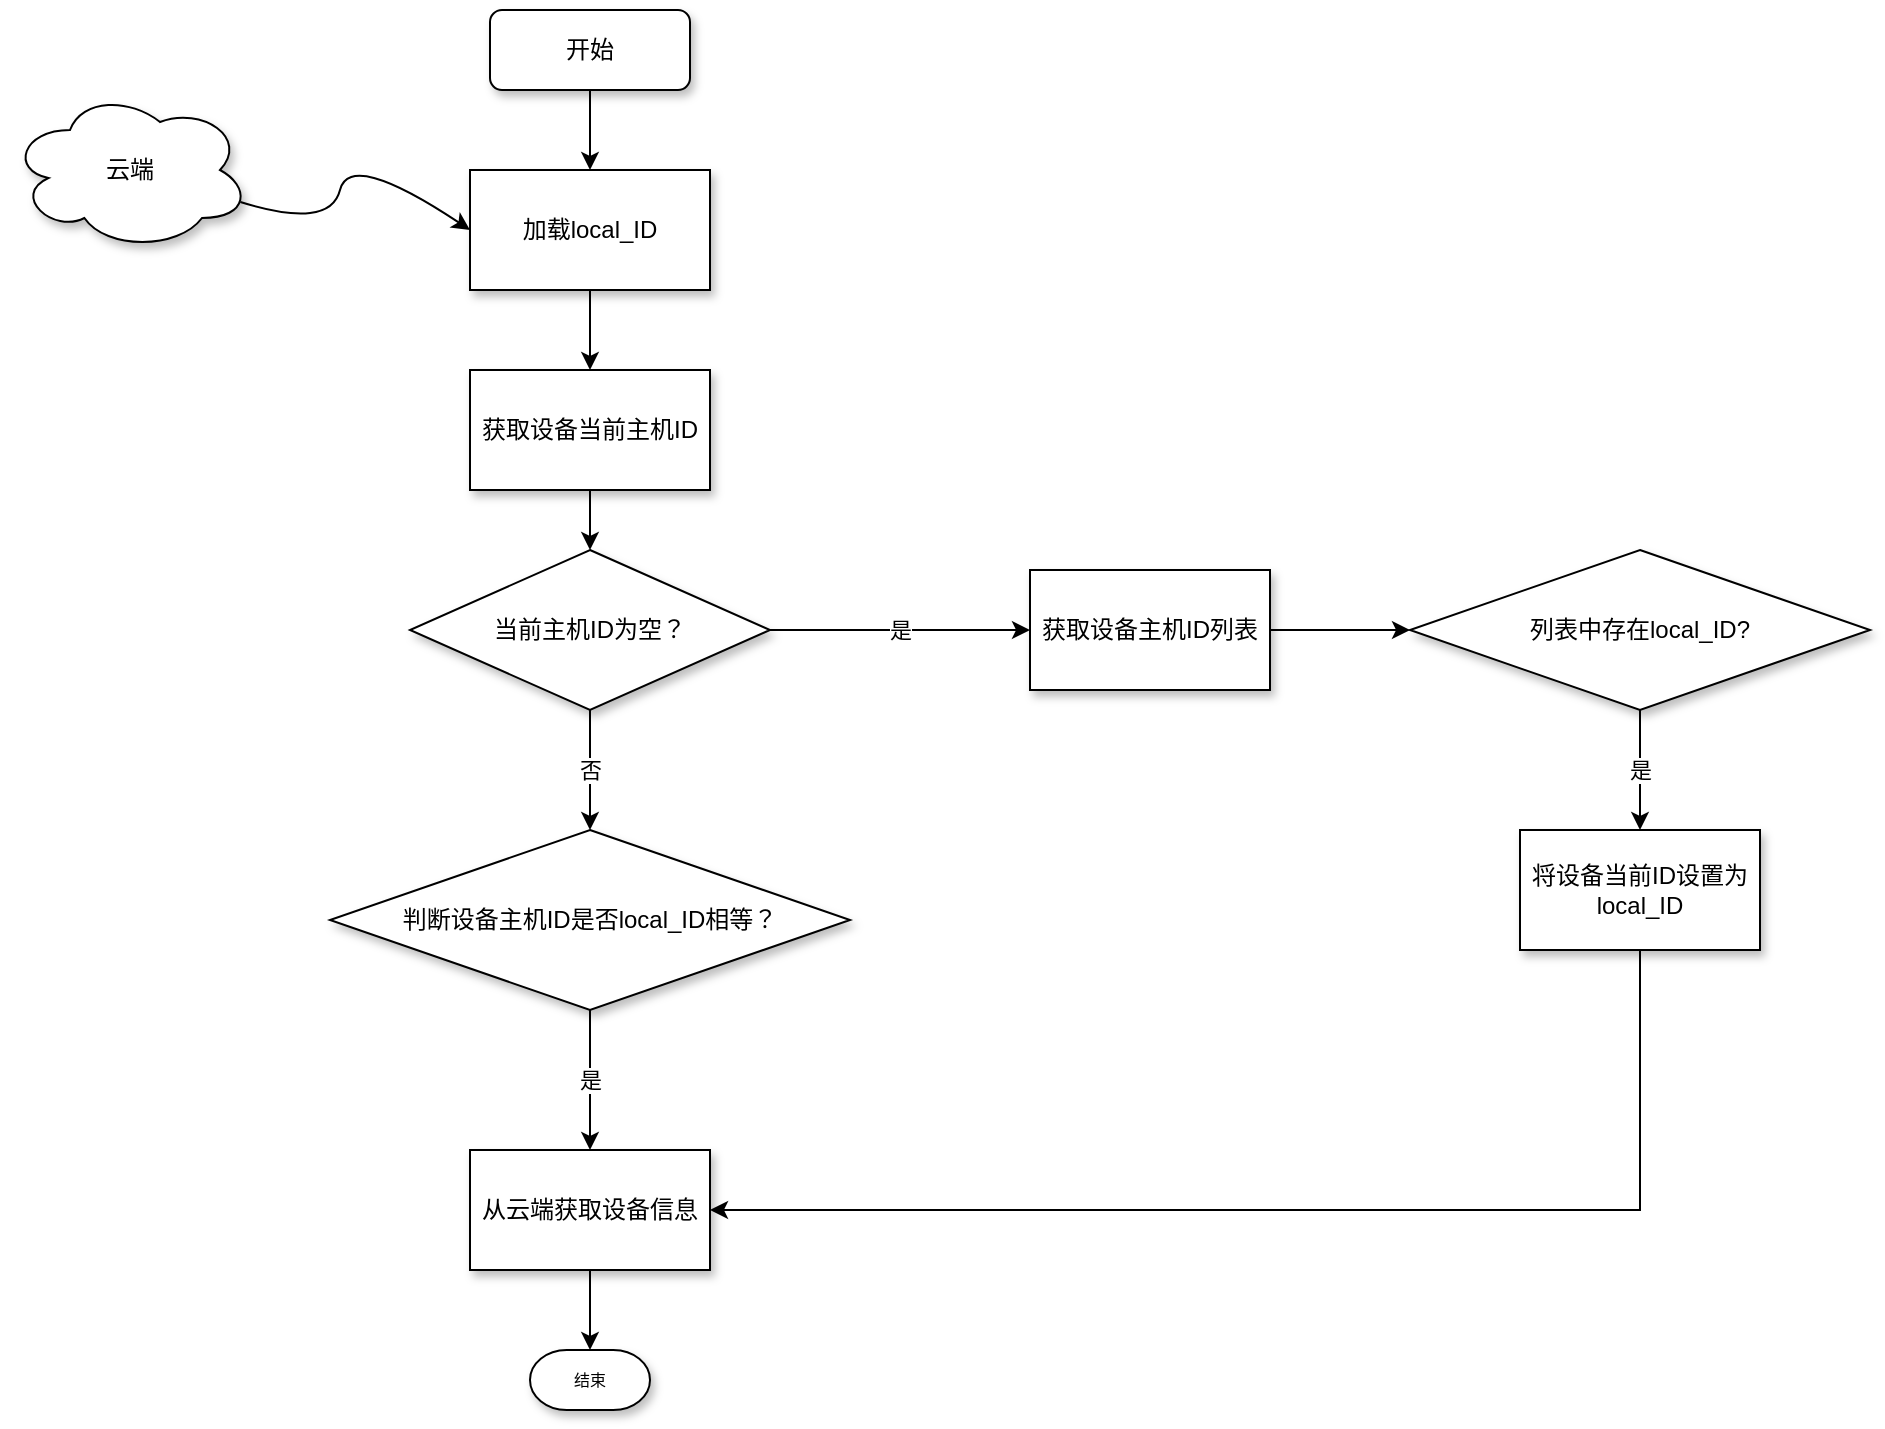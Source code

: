 <mxfile version="18.0.2" type="github">
  <diagram name="Page-1" id="edf60f1a-56cd-e834-aa8a-f176f3a09ee4">
    <mxGraphModel dx="1178" dy="728" grid="1" gridSize="10" guides="1" tooltips="1" connect="1" arrows="1" fold="1" page="1" pageScale="1" pageWidth="1654" pageHeight="1169" background="none" math="0" shadow="0">
      <root>
        <mxCell id="0" />
        <mxCell id="1" parent="0" />
        <mxCell id="ziyR_sfu46CL0jNHwzJ2-4" value="&lt;span style=&quot;&quot;&gt;获取设备当前主机ID&lt;/span&gt;" style="rounded=0;whiteSpace=wrap;html=1;shadow=1;" vertex="1" parent="1">
          <mxGeometry x="310" y="280" width="120" height="60" as="geometry" />
        </mxCell>
        <mxCell id="ziyR_sfu46CL0jNHwzJ2-5" value="开始" style="rounded=1;whiteSpace=wrap;html=1;shadow=1;" vertex="1" parent="1">
          <mxGeometry x="320" y="100" width="100" height="40" as="geometry" />
        </mxCell>
        <mxCell id="ziyR_sfu46CL0jNHwzJ2-8" value="当前主机ID为空？" style="rhombus;whiteSpace=wrap;html=1;shadow=1;" vertex="1" parent="1">
          <mxGeometry x="280" y="370" width="180" height="80" as="geometry" />
        </mxCell>
        <mxCell id="ziyR_sfu46CL0jNHwzJ2-9" value="" style="endArrow=classic;html=1;rounded=0;exitX=0.5;exitY=1;exitDx=0;exitDy=0;" edge="1" parent="1" source="ziyR_sfu46CL0jNHwzJ2-4" target="ziyR_sfu46CL0jNHwzJ2-8">
          <mxGeometry width="50" height="50" relative="1" as="geometry">
            <mxPoint x="490" y="460" as="sourcePoint" />
            <mxPoint x="540" y="410" as="targetPoint" />
          </mxGeometry>
        </mxCell>
        <mxCell id="ziyR_sfu46CL0jNHwzJ2-10" value="获取设备主机ID列表" style="rounded=0;whiteSpace=wrap;html=1;shadow=1;" vertex="1" parent="1">
          <mxGeometry x="590" y="380" width="120" height="60" as="geometry" />
        </mxCell>
        <mxCell id="ziyR_sfu46CL0jNHwzJ2-19" value="" style="endArrow=classic;html=1;rounded=0;entryX=0;entryY=0.5;entryDx=0;entryDy=0;exitX=1;exitY=0.5;exitDx=0;exitDy=0;" edge="1" parent="1" source="ziyR_sfu46CL0jNHwzJ2-8" target="ziyR_sfu46CL0jNHwzJ2-10">
          <mxGeometry relative="1" as="geometry">
            <mxPoint x="470" y="420" as="sourcePoint" />
            <mxPoint x="570" y="420" as="targetPoint" />
          </mxGeometry>
        </mxCell>
        <mxCell id="ziyR_sfu46CL0jNHwzJ2-20" value="是" style="edgeLabel;resizable=0;html=1;align=center;verticalAlign=middle;" connectable="0" vertex="1" parent="ziyR_sfu46CL0jNHwzJ2-19">
          <mxGeometry relative="1" as="geometry" />
        </mxCell>
        <mxCell id="ziyR_sfu46CL0jNHwzJ2-23" value="" style="endArrow=classic;html=1;rounded=0;exitX=0.5;exitY=1;exitDx=0;exitDy=0;entryX=0.5;entryY=0;entryDx=0;entryDy=0;" edge="1" parent="1" source="ziyR_sfu46CL0jNHwzJ2-8">
          <mxGeometry relative="1" as="geometry">
            <mxPoint x="420" y="520" as="sourcePoint" />
            <mxPoint x="370" y="510" as="targetPoint" />
          </mxGeometry>
        </mxCell>
        <mxCell id="ziyR_sfu46CL0jNHwzJ2-24" value="否" style="edgeLabel;resizable=0;html=1;align=center;verticalAlign=middle;" connectable="0" vertex="1" parent="ziyR_sfu46CL0jNHwzJ2-23">
          <mxGeometry relative="1" as="geometry" />
        </mxCell>
        <mxCell id="ziyR_sfu46CL0jNHwzJ2-25" value="判断设备主机ID是否local_ID相等？" style="rhombus;whiteSpace=wrap;html=1;shadow=1;" vertex="1" parent="1">
          <mxGeometry x="240" y="510" width="260" height="90" as="geometry" />
        </mxCell>
        <mxCell id="ziyR_sfu46CL0jNHwzJ2-26" value="从云端获取设备信息" style="rounded=0;whiteSpace=wrap;html=1;gradientColor=none;shadow=1;" vertex="1" parent="1">
          <mxGeometry x="310" y="670" width="120" height="60" as="geometry" />
        </mxCell>
        <mxCell id="ziyR_sfu46CL0jNHwzJ2-27" value="" style="endArrow=classic;html=1;rounded=0;exitX=0.5;exitY=1;exitDx=0;exitDy=0;entryX=0.5;entryY=0;entryDx=0;entryDy=0;" edge="1" parent="1" source="ziyR_sfu46CL0jNHwzJ2-25" target="ziyR_sfu46CL0jNHwzJ2-26">
          <mxGeometry relative="1" as="geometry">
            <mxPoint x="470" y="630" as="sourcePoint" />
            <mxPoint x="570" y="630" as="targetPoint" />
          </mxGeometry>
        </mxCell>
        <mxCell id="ziyR_sfu46CL0jNHwzJ2-28" value="是" style="edgeLabel;resizable=0;html=1;align=center;verticalAlign=middle;" connectable="0" vertex="1" parent="ziyR_sfu46CL0jNHwzJ2-27">
          <mxGeometry relative="1" as="geometry" />
        </mxCell>
        <mxCell id="ziyR_sfu46CL0jNHwzJ2-31" value="" style="endArrow=classic;html=1;rounded=0;exitX=0.5;exitY=1;exitDx=0;exitDy=0;entryX=0.5;entryY=0;entryDx=0;entryDy=0;startArrow=none;" edge="1" parent="1" source="60e70716793133e9-30">
          <mxGeometry width="50" height="50" relative="1" as="geometry">
            <mxPoint x="440" y="850" as="sourcePoint" />
            <mxPoint x="370" y="790" as="targetPoint" />
          </mxGeometry>
        </mxCell>
        <mxCell id="60e70716793133e9-30" value="结束" style="strokeWidth=1;html=1;shape=mxgraph.flowchart.terminator;whiteSpace=wrap;rounded=0;shadow=1;labelBackgroundColor=none;fontFamily=Verdana;fontSize=8;align=center;" parent="1" vertex="1">
          <mxGeometry x="340" y="770" width="60" height="30" as="geometry" />
        </mxCell>
        <mxCell id="ziyR_sfu46CL0jNHwzJ2-33" value="" style="endArrow=classic;html=1;rounded=0;exitX=0.5;exitY=1;exitDx=0;exitDy=0;entryX=0.5;entryY=0;entryDx=0;entryDy=0;entryPerimeter=0;" edge="1" parent="1" source="ziyR_sfu46CL0jNHwzJ2-26" target="60e70716793133e9-30">
          <mxGeometry width="50" height="50" relative="1" as="geometry">
            <mxPoint x="410" y="750" as="sourcePoint" />
            <mxPoint x="460" y="700" as="targetPoint" />
          </mxGeometry>
        </mxCell>
        <mxCell id="ziyR_sfu46CL0jNHwzJ2-35" value="" style="endArrow=classic;html=1;rounded=0;entryX=0;entryY=0.5;entryDx=0;entryDy=0;exitX=1;exitY=0.5;exitDx=0;exitDy=0;" edge="1" parent="1" source="ziyR_sfu46CL0jNHwzJ2-10" target="ziyR_sfu46CL0jNHwzJ2-36">
          <mxGeometry width="50" height="50" relative="1" as="geometry">
            <mxPoint x="520" y="560" as="sourcePoint" />
            <mxPoint x="777" y="410" as="targetPoint" />
          </mxGeometry>
        </mxCell>
        <mxCell id="ziyR_sfu46CL0jNHwzJ2-36" value="列表中存在local_ID?" style="rhombus;whiteSpace=wrap;html=1;shadow=1;gradientColor=none;" vertex="1" parent="1">
          <mxGeometry x="780" y="370" width="230" height="80" as="geometry" />
        </mxCell>
        <mxCell id="ziyR_sfu46CL0jNHwzJ2-38" value="" style="endArrow=classic;html=1;rounded=0;exitX=0.5;exitY=1;exitDx=0;exitDy=0;" edge="1" parent="1" source="ziyR_sfu46CL0jNHwzJ2-36">
          <mxGeometry relative="1" as="geometry">
            <mxPoint x="650" y="510" as="sourcePoint" />
            <mxPoint x="895" y="510" as="targetPoint" />
          </mxGeometry>
        </mxCell>
        <mxCell id="ziyR_sfu46CL0jNHwzJ2-39" value="是" style="edgeLabel;resizable=0;html=1;align=center;verticalAlign=middle;shadow=1;gradientColor=none;" connectable="0" vertex="1" parent="ziyR_sfu46CL0jNHwzJ2-38">
          <mxGeometry relative="1" as="geometry" />
        </mxCell>
        <mxCell id="ziyR_sfu46CL0jNHwzJ2-40" value="将设备当前ID设置为local_ID" style="rounded=0;whiteSpace=wrap;html=1;shadow=1;gradientColor=none;" vertex="1" parent="1">
          <mxGeometry x="835" y="510" width="120" height="60" as="geometry" />
        </mxCell>
        <mxCell id="ziyR_sfu46CL0jNHwzJ2-41" value="" style="endArrow=classic;html=1;rounded=0;entryX=1;entryY=0.5;entryDx=0;entryDy=0;exitX=0.5;exitY=1;exitDx=0;exitDy=0;" edge="1" parent="1" source="ziyR_sfu46CL0jNHwzJ2-40" target="ziyR_sfu46CL0jNHwzJ2-26">
          <mxGeometry width="50" height="50" relative="1" as="geometry">
            <mxPoint x="890" y="630" as="sourcePoint" />
            <mxPoint x="710" y="570" as="targetPoint" />
            <Array as="points">
              <mxPoint x="895" y="700" />
            </Array>
          </mxGeometry>
        </mxCell>
        <mxCell id="ziyR_sfu46CL0jNHwzJ2-42" value="加载local_ID" style="rounded=0;whiteSpace=wrap;html=1;shadow=1;gradientColor=none;" vertex="1" parent="1">
          <mxGeometry x="310" y="180" width="120" height="60" as="geometry" />
        </mxCell>
        <mxCell id="ziyR_sfu46CL0jNHwzJ2-43" value="" style="endArrow=classic;html=1;rounded=0;exitX=0.5;exitY=1;exitDx=0;exitDy=0;" edge="1" parent="1" source="ziyR_sfu46CL0jNHwzJ2-5" target="ziyR_sfu46CL0jNHwzJ2-42">
          <mxGeometry width="50" height="50" relative="1" as="geometry">
            <mxPoint x="450" y="280" as="sourcePoint" />
            <mxPoint x="500" y="230" as="targetPoint" />
          </mxGeometry>
        </mxCell>
        <mxCell id="ziyR_sfu46CL0jNHwzJ2-44" value="" style="endArrow=classic;html=1;rounded=0;entryX=0.5;entryY=0;entryDx=0;entryDy=0;exitX=0.5;exitY=1;exitDx=0;exitDy=0;" edge="1" parent="1" source="ziyR_sfu46CL0jNHwzJ2-42" target="ziyR_sfu46CL0jNHwzJ2-4">
          <mxGeometry width="50" height="50" relative="1" as="geometry">
            <mxPoint x="230" y="240" as="sourcePoint" />
            <mxPoint x="280" y="190" as="targetPoint" />
          </mxGeometry>
        </mxCell>
        <mxCell id="ziyR_sfu46CL0jNHwzJ2-45" value="云端" style="ellipse;shape=cloud;whiteSpace=wrap;html=1;shadow=1;gradientColor=none;" vertex="1" parent="1">
          <mxGeometry x="80" y="140" width="120" height="80" as="geometry" />
        </mxCell>
        <mxCell id="ziyR_sfu46CL0jNHwzJ2-46" value="" style="curved=1;endArrow=classic;html=1;rounded=0;entryX=0;entryY=0.5;entryDx=0;entryDy=0;exitX=0.96;exitY=0.7;exitDx=0;exitDy=0;exitPerimeter=0;" edge="1" parent="1" source="ziyR_sfu46CL0jNHwzJ2-45" target="ziyR_sfu46CL0jNHwzJ2-42">
          <mxGeometry width="50" height="50" relative="1" as="geometry">
            <mxPoint x="530" y="440" as="sourcePoint" />
            <mxPoint x="580" y="390" as="targetPoint" />
            <Array as="points">
              <mxPoint x="240" y="210" />
              <mxPoint x="250" y="170" />
            </Array>
          </mxGeometry>
        </mxCell>
      </root>
    </mxGraphModel>
  </diagram>
</mxfile>
